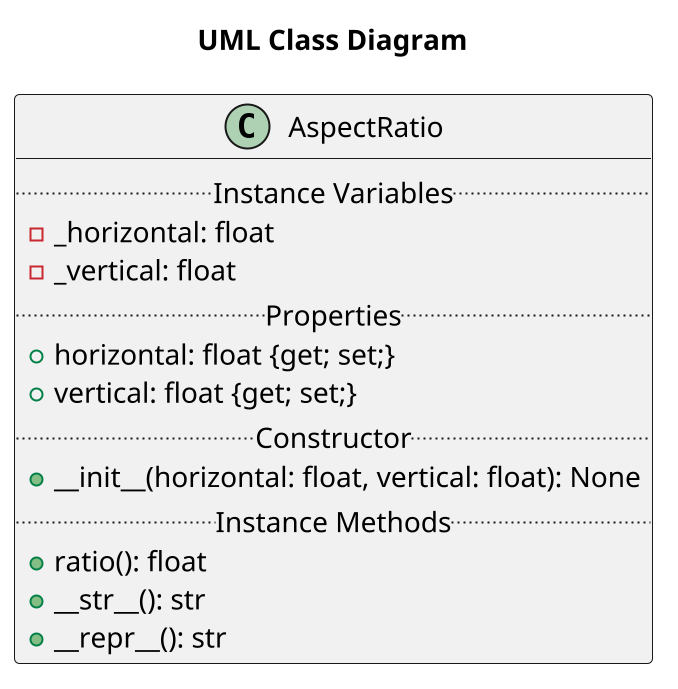 @startuml AspectRatio
scale 2
title "UML Class Diagram"

class AspectRatio {
    .. Instance Variables ..
    - _horizontal: float
    - _vertical: float
    .. Properties ..
    + horizontal: float {get; set;}
    + vertical: float {get; set;}
    .. Constructor ..
    + __init__(horizontal: float, vertical: float): None
    .. Instance Methods ..
    + ratio(): float
    + __str__(): str
    + __repr__(): str
}
@enduml

